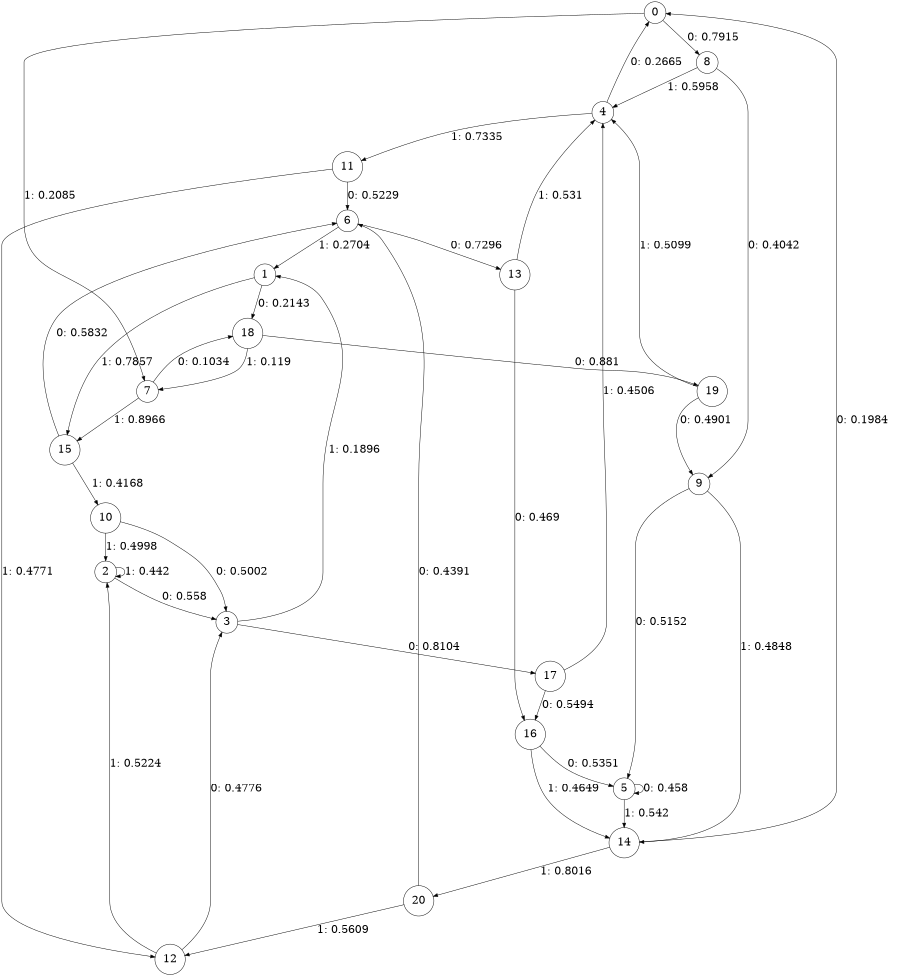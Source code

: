 digraph "ch8faceL5" {
size = "6,8.5";
ratio = "fill";
node [shape = circle];
node [fontsize = 24];
edge [fontsize = 24];
0 -> 8 [label = "0: 0.7915   "];
0 -> 7 [label = "1: 0.2085   "];
1 -> 18 [label = "0: 0.2143   "];
1 -> 15 [label = "1: 0.7857   "];
2 -> 3 [label = "0: 0.558    "];
2 -> 2 [label = "1: 0.442    "];
3 -> 17 [label = "0: 0.8104   "];
3 -> 1 [label = "1: 0.1896   "];
4 -> 0 [label = "0: 0.2665   "];
4 -> 11 [label = "1: 0.7335   "];
5 -> 5 [label = "0: 0.458    "];
5 -> 14 [label = "1: 0.542    "];
6 -> 13 [label = "0: 0.7296   "];
6 -> 1 [label = "1: 0.2704   "];
7 -> 18 [label = "0: 0.1034   "];
7 -> 15 [label = "1: 0.8966   "];
8 -> 9 [label = "0: 0.4042   "];
8 -> 4 [label = "1: 0.5958   "];
9 -> 5 [label = "0: 0.5152   "];
9 -> 14 [label = "1: 0.4848   "];
10 -> 3 [label = "0: 0.5002   "];
10 -> 2 [label = "1: 0.4998   "];
11 -> 6 [label = "0: 0.5229   "];
11 -> 12 [label = "1: 0.4771   "];
12 -> 3 [label = "0: 0.4776   "];
12 -> 2 [label = "1: 0.5224   "];
13 -> 16 [label = "0: 0.469    "];
13 -> 4 [label = "1: 0.531    "];
14 -> 0 [label = "0: 0.1984   "];
14 -> 20 [label = "1: 0.8016   "];
15 -> 6 [label = "0: 0.5832   "];
15 -> 10 [label = "1: 0.4168   "];
16 -> 5 [label = "0: 0.5351   "];
16 -> 14 [label = "1: 0.4649   "];
17 -> 16 [label = "0: 0.5494   "];
17 -> 4 [label = "1: 0.4506   "];
18 -> 19 [label = "0: 0.881    "];
18 -> 7 [label = "1: 0.119    "];
19 -> 9 [label = "0: 0.4901   "];
19 -> 4 [label = "1: 0.5099   "];
20 -> 6 [label = "0: 0.4391   "];
20 -> 12 [label = "1: 0.5609   "];
}